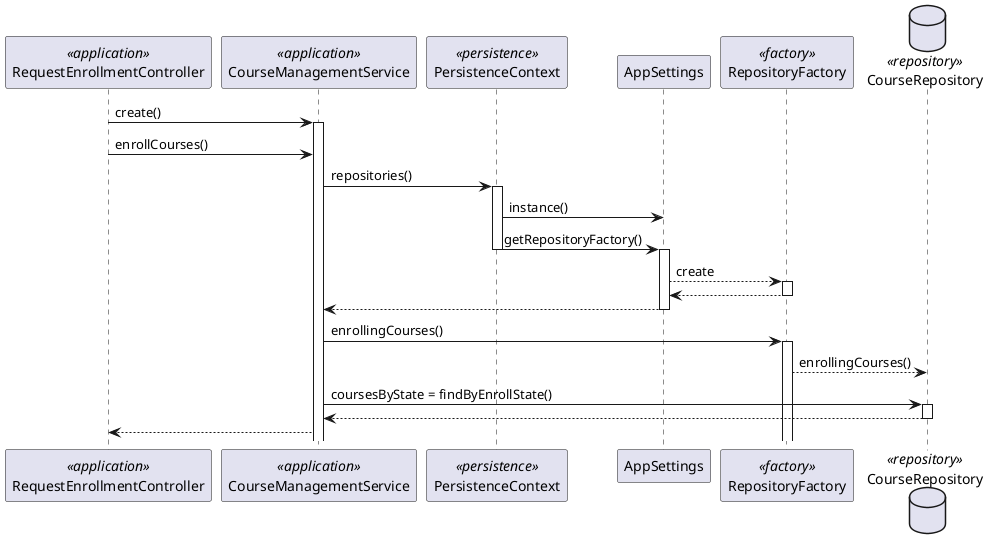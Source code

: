 @startuml
'http://plantuml.com/skinparam.html
skinparam handwritten false
skinparam packageStyle rect
skinparam defaultFontName FG Virgil
skinparam shadowing false


participant RequestEnrollmentController as Controller <<application>>
participant CourseManagementService as courseSvc <<application>>
participant PersistenceContext as Persistence <<persistence>>
participant AppSettings as set
participant RepositoryFactory as Factory <<factory>>
database CourseRepository as Repository <<repository>>

Controller -> courseSvc : create()
activate courseSvc
Controller -> courseSvc : enrollCourses()
courseSvc   -> Persistence : repositories()
activate Persistence
Persistence -> set: instance()
Persistence -> set: getRepositoryFactory()
deactivate Persistence
activate set
set --> Factory: create
activate Factory
Factory --> set
deactivate Factory
set --> courseSvc
deactivate set
courseSvc -> Factory: enrollingCourses()
activate Factory
Factory --> Repository: enrollingCourses()
courseSvc -> Repository: coursesByState = findByEnrollState()
activate Repository
Repository --> courseSvc
deactivate Repository
courseSvc --> Controller
deactivate Controller

@enduml